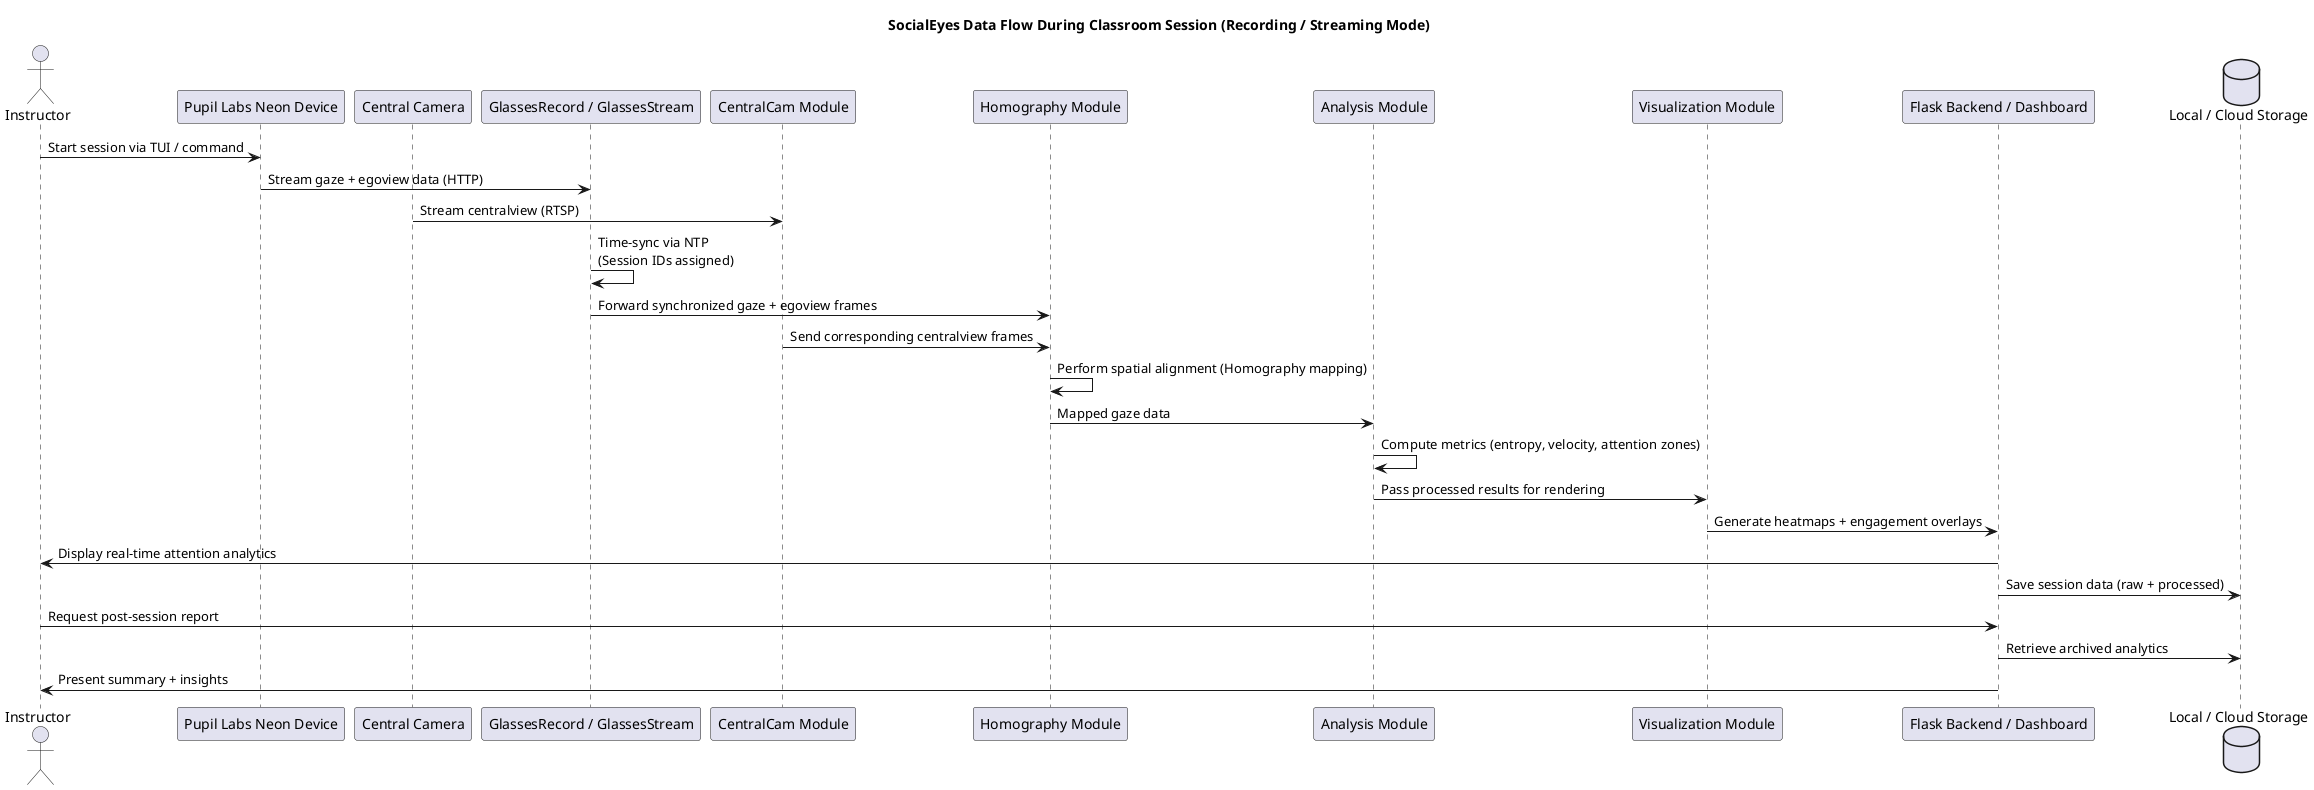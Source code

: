 @startuml
title SocialEyes Data Flow During Classroom Session (Recording / Streaming Mode)

' === PARTICIPANTS ===
actor "Instructor" as Instructor
participant "Pupil Labs Neon Device" as Neon
participant "Central Camera" as Cam
participant "GlassesRecord / GlassesStream" as Record
participant "CentralCam Module" as CamMod
participant "Homography Module" as Homography
participant "Analysis Module" as Analysis
participant "Visualization Module" as Visualization
participant "Flask Backend / Dashboard" as Dashboard
database "Local / Cloud Storage" as Storage

' === DATA CAPTURE ===
Instructor -> Neon : Start session via TUI / command
Neon -> Record : Stream gaze + egoview data (HTTP)
Cam -> CamMod : Stream centralview (RTSP)
Record -> Record : Time-sync via NTP\n(Session IDs assigned)

' === DATA INGESTION ===
Record -> Homography : Forward synchronized gaze + egoview frames
CamMod -> Homography : Send corresponding centralview frames
Homography -> Homography : Perform spatial alignment (Homography mapping)

' === DATA PROCESSING & ANALYTICS ===
Homography -> Analysis : Mapped gaze data
Analysis -> Analysis : Compute metrics (entropy, velocity, attention zones)
Analysis -> Visualization : Pass processed results for rendering

' === VISUALIZATION & DASHBOARD ===
Visualization -> Dashboard : Generate heatmaps + engagement overlays
Dashboard -> Instructor : Display real-time attention analytics
Dashboard -> Storage : Save session data (raw + processed)

' === POST-SESSION ===
Instructor -> Dashboard : Request post-session report
Dashboard -> Storage : Retrieve archived analytics
Dashboard -> Instructor : Present summary + insights
@enduml